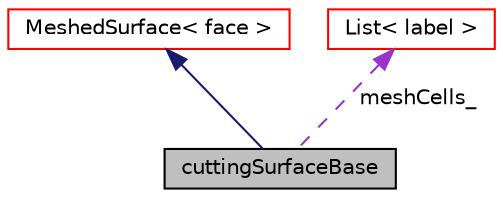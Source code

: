 digraph "cuttingSurfaceBase"
{
  bgcolor="transparent";
  edge [fontname="Helvetica",fontsize="10",labelfontname="Helvetica",labelfontsize="10"];
  node [fontname="Helvetica",fontsize="10",shape=record];
  Node1 [label="cuttingSurfaceBase",height=0.2,width=0.4,color="black", fillcolor="grey75", style="filled" fontcolor="black"];
  Node2 -> Node1 [dir="back",color="midnightblue",fontsize="10",style="solid",fontname="Helvetica"];
  Node2 [label="MeshedSurface\< face \>",height=0.2,width=0.4,color="red",URL="$classFoam_1_1MeshedSurface.html"];
  Node3 -> Node1 [dir="back",color="darkorchid3",fontsize="10",style="dashed",label=" meshCells_" ,fontname="Helvetica"];
  Node3 [label="List\< label \>",height=0.2,width=0.4,color="red",URL="$classFoam_1_1List.html"];
}
